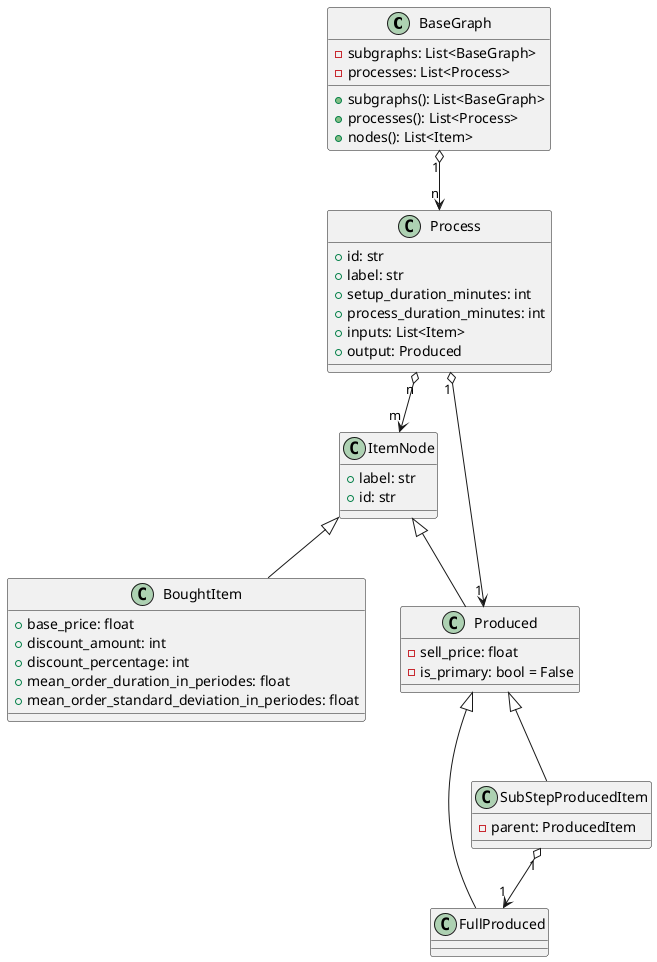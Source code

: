 @startuml


class BaseGraph{
    - subgraphs: List<BaseGraph>
    - processes: List<Process>
    + subgraphs(): List<BaseGraph>
    + processes(): List<Process>
    + nodes(): List<Item>
}


class ItemNode{
    + label: str
    + id: str

}

class BoughtItem extends ItemNode{
   + base_price: float
   + discount_amount: int
   + discount_percentage: int
   + mean_order_duration_in_periodes: float
   + mean_order_standard_deviation_in_periodes: float
}

class Produced extends ItemNode{
    - sell_price: float
    - is_primary: bool = False
}

class FullProduced extends Produced{
}

class SubStepProducedItem extends Produced{
    - parent: ProducedItem
}

class Process{
    + id: str
    + label: str
    + setup_duration_minutes: int
    + process_duration_minutes: int
    + inputs: List<Item>
    + output: Produced
}

Process "1" o--> "1" Produced
Process "n" o--> "m" ItemNode
BaseGraph "1" o--> "n" Process

SubStepProducedItem "1" o--> "1" FullProduced
@enduml